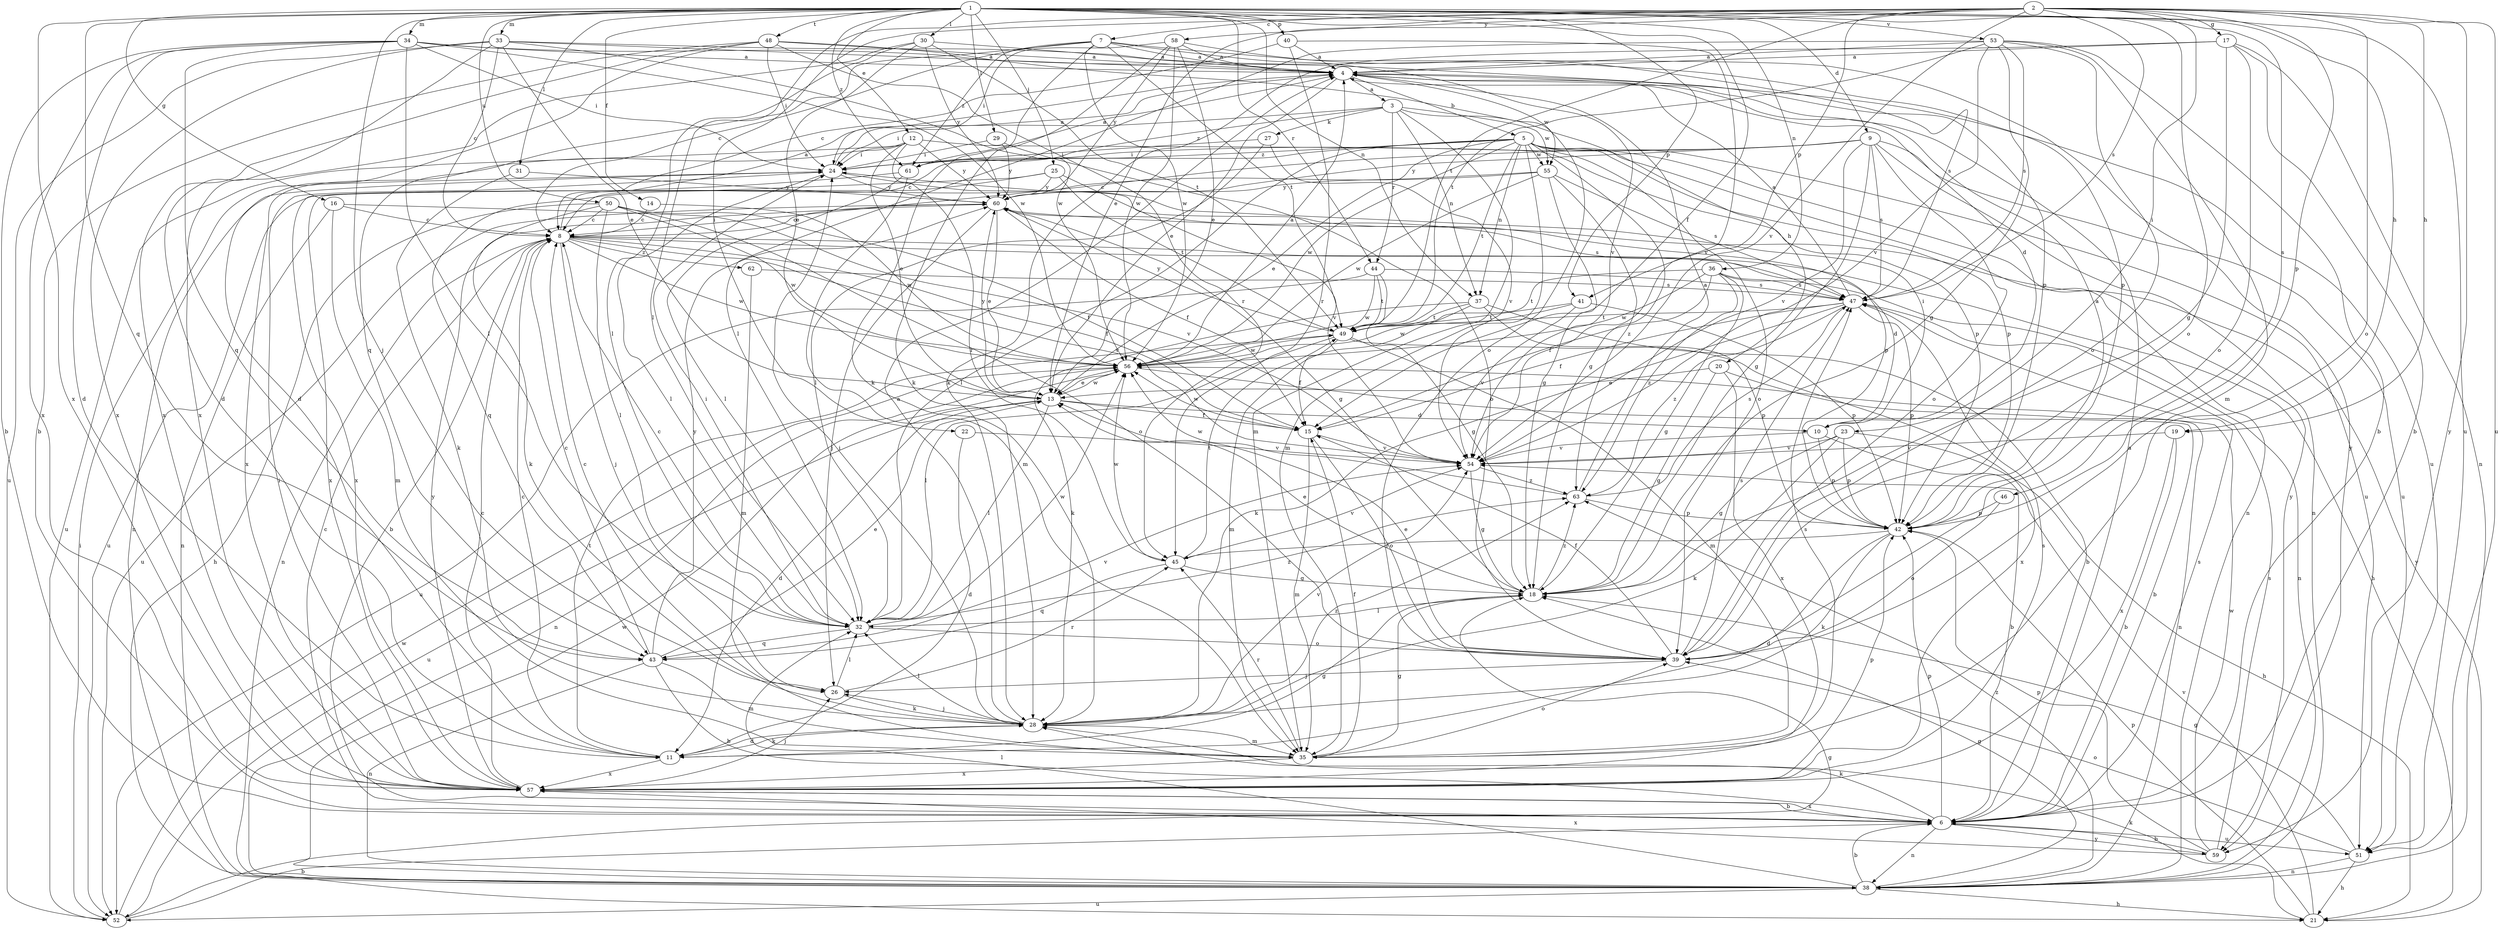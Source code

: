 strict digraph  {
	4 -> 3 [label=a];
	6 -> 4 [label=a];
	7 -> 4 [label=a];
	8 -> 4 [label=a];
	17 -> 4 [label=a];
	24 -> 4 [label=a];
	28 -> 4 [label=a];
	30 -> 4 [label=a];
	33 -> 4 [label=a];
	34 -> 4 [label=a];
	40 -> 4 [label=a];
	42 -> 4 [label=a];
	47 -> 4 [label=a];
	48 -> 4 [label=a];
	53 -> 4 [label=a];
	56 -> 4 [label=a];
	58 -> 4 [label=a];
	61 -> 4 [label=a];
	63 -> 4 [label=a];
	4 -> 5 [label=b];
	8 -> 6 [label=b];
	10 -> 6 [label=b];
	17 -> 6 [label=b];
	19 -> 6 [label=b];
	34 -> 6 [label=b];
	37 -> 6 [label=b];
	38 -> 6 [label=b];
	43 -> 6 [label=b];
	48 -> 6 [label=b];
	52 -> 6 [label=b];
	53 -> 6 [label=b];
	56 -> 6 [label=b];
	57 -> 6 [label=b];
	59 -> 6 [label=b];
	2 -> 7 [label=c];
	5 -> 8 [label=c];
	6 -> 8 [label=c];
	7 -> 8 [label=c];
	9 -> 8 [label=c];
	11 -> 8 [label=c];
	14 -> 8 [label=c];
	16 -> 8 [label=c];
	26 -> 8 [label=c];
	32 -> 8 [label=c];
	33 -> 8 [label=c];
	40 -> 8 [label=c];
	43 -> 8 [label=c];
	50 -> 8 [label=c];
	57 -> 8 [label=c];
	60 -> 8 [label=c];
	1 -> 9 [label=d];
	4 -> 10 [label=d];
	8 -> 10 [label=d];
	13 -> 10 [label=d];
	13 -> 11 [label=d];
	22 -> 11 [label=d];
	28 -> 11 [label=d];
	33 -> 11 [label=d];
	34 -> 11 [label=d];
	42 -> 11 [label=d];
	48 -> 11 [label=d];
	1 -> 12 [label=e];
	2 -> 13 [label=e];
	4 -> 13 [label=e];
	5 -> 13 [label=e];
	12 -> 13 [label=e];
	18 -> 13 [label=e];
	20 -> 13 [label=e];
	30 -> 13 [label=e];
	33 -> 13 [label=e];
	39 -> 13 [label=e];
	43 -> 13 [label=e];
	56 -> 13 [label=e];
	58 -> 13 [label=e];
	60 -> 13 [label=e];
	1 -> 14 [label=f];
	1 -> 15 [label=f];
	8 -> 15 [label=f];
	13 -> 15 [label=f];
	35 -> 15 [label=f];
	36 -> 15 [label=f];
	39 -> 15 [label=f];
	47 -> 15 [label=f];
	49 -> 15 [label=f];
	50 -> 15 [label=f];
	60 -> 15 [label=f];
	1 -> 16 [label=g];
	2 -> 17 [label=g];
	5 -> 18 [label=g];
	9 -> 18 [label=g];
	11 -> 18 [label=g];
	17 -> 18 [label=g];
	20 -> 18 [label=g];
	23 -> 18 [label=g];
	35 -> 18 [label=g];
	36 -> 18 [label=g];
	38 -> 18 [label=g];
	44 -> 18 [label=g];
	45 -> 18 [label=g];
	51 -> 18 [label=g];
	52 -> 18 [label=g];
	53 -> 18 [label=g];
	54 -> 18 [label=g];
	55 -> 18 [label=g];
	60 -> 18 [label=g];
	1 -> 19 [label=h];
	2 -> 19 [label=h];
	3 -> 20 [label=h];
	8 -> 21 [label=h];
	23 -> 21 [label=h];
	38 -> 21 [label=h];
	50 -> 21 [label=h];
	51 -> 21 [label=h];
	2 -> 22 [label=i];
	2 -> 23 [label=i];
	3 -> 24 [label=i];
	9 -> 24 [label=i];
	10 -> 24 [label=i];
	12 -> 24 [label=i];
	27 -> 24 [label=i];
	28 -> 24 [label=i];
	29 -> 24 [label=i];
	32 -> 24 [label=i];
	34 -> 24 [label=i];
	48 -> 24 [label=i];
	52 -> 24 [label=i];
	57 -> 24 [label=i];
	58 -> 24 [label=i];
	1 -> 25 [label=j];
	1 -> 26 [label=j];
	8 -> 26 [label=j];
	28 -> 26 [label=j];
	39 -> 26 [label=j];
	57 -> 26 [label=j];
	60 -> 26 [label=j];
	3 -> 27 [label=k];
	6 -> 28 [label=k];
	7 -> 28 [label=k];
	11 -> 28 [label=k];
	17 -> 28 [label=k];
	21 -> 28 [label=k];
	23 -> 28 [label=k];
	26 -> 28 [label=k];
	31 -> 28 [label=k];
	37 -> 28 [label=k];
	42 -> 28 [label=k];
	47 -> 28 [label=k];
	50 -> 28 [label=k];
	58 -> 28 [label=k];
	1 -> 29 [label=l];
	1 -> 30 [label=l];
	1 -> 31 [label=l];
	2 -> 32 [label=l];
	5 -> 32 [label=l];
	13 -> 32 [label=l];
	18 -> 32 [label=l];
	24 -> 32 [label=l];
	26 -> 32 [label=l];
	27 -> 32 [label=l];
	28 -> 32 [label=l];
	30 -> 32 [label=l];
	34 -> 32 [label=l];
	38 -> 32 [label=l];
	49 -> 32 [label=l];
	50 -> 32 [label=l];
	53 -> 32 [label=l];
	61 -> 32 [label=l];
	1 -> 33 [label=m];
	1 -> 34 [label=m];
	3 -> 35 [label=m];
	5 -> 35 [label=m];
	15 -> 35 [label=m];
	16 -> 35 [label=m];
	28 -> 35 [label=m];
	37 -> 35 [label=m];
	43 -> 35 [label=m];
	49 -> 35 [label=m];
	53 -> 35 [label=m];
	61 -> 35 [label=m];
	62 -> 35 [label=m];
	1 -> 36 [label=n];
	1 -> 37 [label=n];
	3 -> 37 [label=n];
	5 -> 37 [label=n];
	5 -> 38 [label=n];
	6 -> 38 [label=n];
	8 -> 38 [label=n];
	9 -> 38 [label=n];
	16 -> 38 [label=n];
	17 -> 38 [label=n];
	20 -> 38 [label=n];
	24 -> 38 [label=n];
	36 -> 38 [label=n];
	43 -> 38 [label=n];
	51 -> 38 [label=n];
	56 -> 38 [label=n];
	1 -> 39 [label=o];
	2 -> 39 [label=o];
	5 -> 39 [label=o];
	9 -> 39 [label=o];
	15 -> 39 [label=o];
	17 -> 39 [label=o];
	29 -> 39 [label=o];
	32 -> 39 [label=o];
	35 -> 39 [label=o];
	46 -> 39 [label=o];
	48 -> 39 [label=o];
	50 -> 39 [label=o];
	51 -> 39 [label=o];
	53 -> 39 [label=o];
	1 -> 40 [label=p];
	1 -> 41 [label=p];
	2 -> 41 [label=p];
	2 -> 42 [label=p];
	5 -> 42 [label=p];
	6 -> 42 [label=p];
	10 -> 42 [label=p];
	12 -> 42 [label=p];
	21 -> 42 [label=p];
	23 -> 42 [label=p];
	24 -> 42 [label=p];
	33 -> 42 [label=p];
	34 -> 42 [label=p];
	37 -> 42 [label=p];
	41 -> 42 [label=p];
	46 -> 42 [label=p];
	47 -> 42 [label=p];
	57 -> 42 [label=p];
	59 -> 42 [label=p];
	63 -> 42 [label=p];
	1 -> 43 [label=q];
	7 -> 43 [label=q];
	32 -> 43 [label=q];
	34 -> 43 [label=q];
	45 -> 43 [label=q];
	55 -> 43 [label=q];
	1 -> 44 [label=r];
	3 -> 44 [label=r];
	12 -> 45 [label=r];
	26 -> 45 [label=r];
	35 -> 45 [label=r];
	40 -> 45 [label=r];
	42 -> 45 [label=r];
	48 -> 45 [label=r];
	1 -> 46 [label=s];
	2 -> 47 [label=s];
	6 -> 47 [label=s];
	9 -> 47 [label=s];
	35 -> 47 [label=s];
	36 -> 47 [label=s];
	39 -> 47 [label=s];
	44 -> 47 [label=s];
	53 -> 47 [label=s];
	55 -> 47 [label=s];
	57 -> 47 [label=s];
	58 -> 47 [label=s];
	59 -> 47 [label=s];
	60 -> 47 [label=s];
	62 -> 47 [label=s];
	63 -> 47 [label=s];
	1 -> 48 [label=t];
	2 -> 49 [label=t];
	5 -> 49 [label=t];
	7 -> 49 [label=t];
	11 -> 49 [label=t];
	25 -> 49 [label=t];
	30 -> 49 [label=t];
	36 -> 49 [label=t];
	37 -> 49 [label=t];
	41 -> 49 [label=t];
	44 -> 49 [label=t];
	45 -> 49 [label=t];
	47 -> 49 [label=t];
	53 -> 49 [label=t];
	1 -> 50 [label=u];
	1 -> 51 [label=u];
	2 -> 51 [label=u];
	4 -> 51 [label=u];
	5 -> 51 [label=u];
	6 -> 51 [label=u];
	9 -> 51 [label=u];
	12 -> 52 [label=u];
	13 -> 52 [label=u];
	25 -> 52 [label=u];
	33 -> 52 [label=u];
	38 -> 52 [label=u];
	44 -> 52 [label=u];
	60 -> 52 [label=u];
	1 -> 53 [label=v];
	2 -> 54 [label=v];
	7 -> 54 [label=v];
	8 -> 54 [label=v];
	9 -> 54 [label=v];
	10 -> 54 [label=v];
	15 -> 54 [label=v];
	16 -> 54 [label=v];
	19 -> 54 [label=v];
	21 -> 54 [label=v];
	22 -> 54 [label=v];
	23 -> 54 [label=v];
	25 -> 54 [label=v];
	27 -> 54 [label=v];
	28 -> 54 [label=v];
	40 -> 54 [label=v];
	41 -> 54 [label=v];
	43 -> 54 [label=v];
	45 -> 54 [label=v];
	53 -> 54 [label=v];
	3 -> 55 [label=w];
	4 -> 55 [label=w];
	5 -> 55 [label=w];
	5 -> 56 [label=w];
	7 -> 56 [label=w];
	8 -> 56 [label=w];
	13 -> 56 [label=w];
	14 -> 56 [label=w];
	15 -> 56 [label=w];
	32 -> 56 [label=w];
	33 -> 56 [label=w];
	34 -> 56 [label=w];
	36 -> 56 [label=w];
	38 -> 56 [label=w];
	41 -> 56 [label=w];
	44 -> 56 [label=w];
	45 -> 56 [label=w];
	49 -> 56 [label=w];
	50 -> 56 [label=w];
	52 -> 56 [label=w];
	55 -> 56 [label=w];
	58 -> 56 [label=w];
	59 -> 56 [label=w];
	63 -> 56 [label=w];
	1 -> 57 [label=x];
	6 -> 57 [label=x];
	11 -> 57 [label=x];
	12 -> 57 [label=x];
	19 -> 57 [label=x];
	20 -> 57 [label=x];
	25 -> 57 [label=x];
	30 -> 57 [label=x];
	33 -> 57 [label=x];
	34 -> 57 [label=x];
	35 -> 57 [label=x];
	48 -> 57 [label=x];
	49 -> 57 [label=x];
	59 -> 57 [label=x];
	61 -> 57 [label=x];
	2 -> 58 [label=y];
	2 -> 59 [label=y];
	5 -> 59 [label=y];
	6 -> 59 [label=y];
	7 -> 59 [label=y];
	9 -> 60 [label=y];
	12 -> 60 [label=y];
	13 -> 60 [label=y];
	21 -> 60 [label=y];
	24 -> 60 [label=y];
	25 -> 60 [label=y];
	29 -> 60 [label=y];
	30 -> 60 [label=y];
	31 -> 60 [label=y];
	43 -> 60 [label=y];
	49 -> 60 [label=y];
	55 -> 60 [label=y];
	57 -> 60 [label=y];
	58 -> 60 [label=y];
	1 -> 61 [label=z];
	3 -> 61 [label=z];
	5 -> 61 [label=z];
	7 -> 61 [label=z];
	8 -> 62 [label=z];
	18 -> 63 [label=z];
	28 -> 63 [label=z];
	32 -> 63 [label=z];
	36 -> 63 [label=z];
	38 -> 63 [label=z];
	47 -> 63 [label=z];
	54 -> 63 [label=z];
	55 -> 63 [label=z];
}
